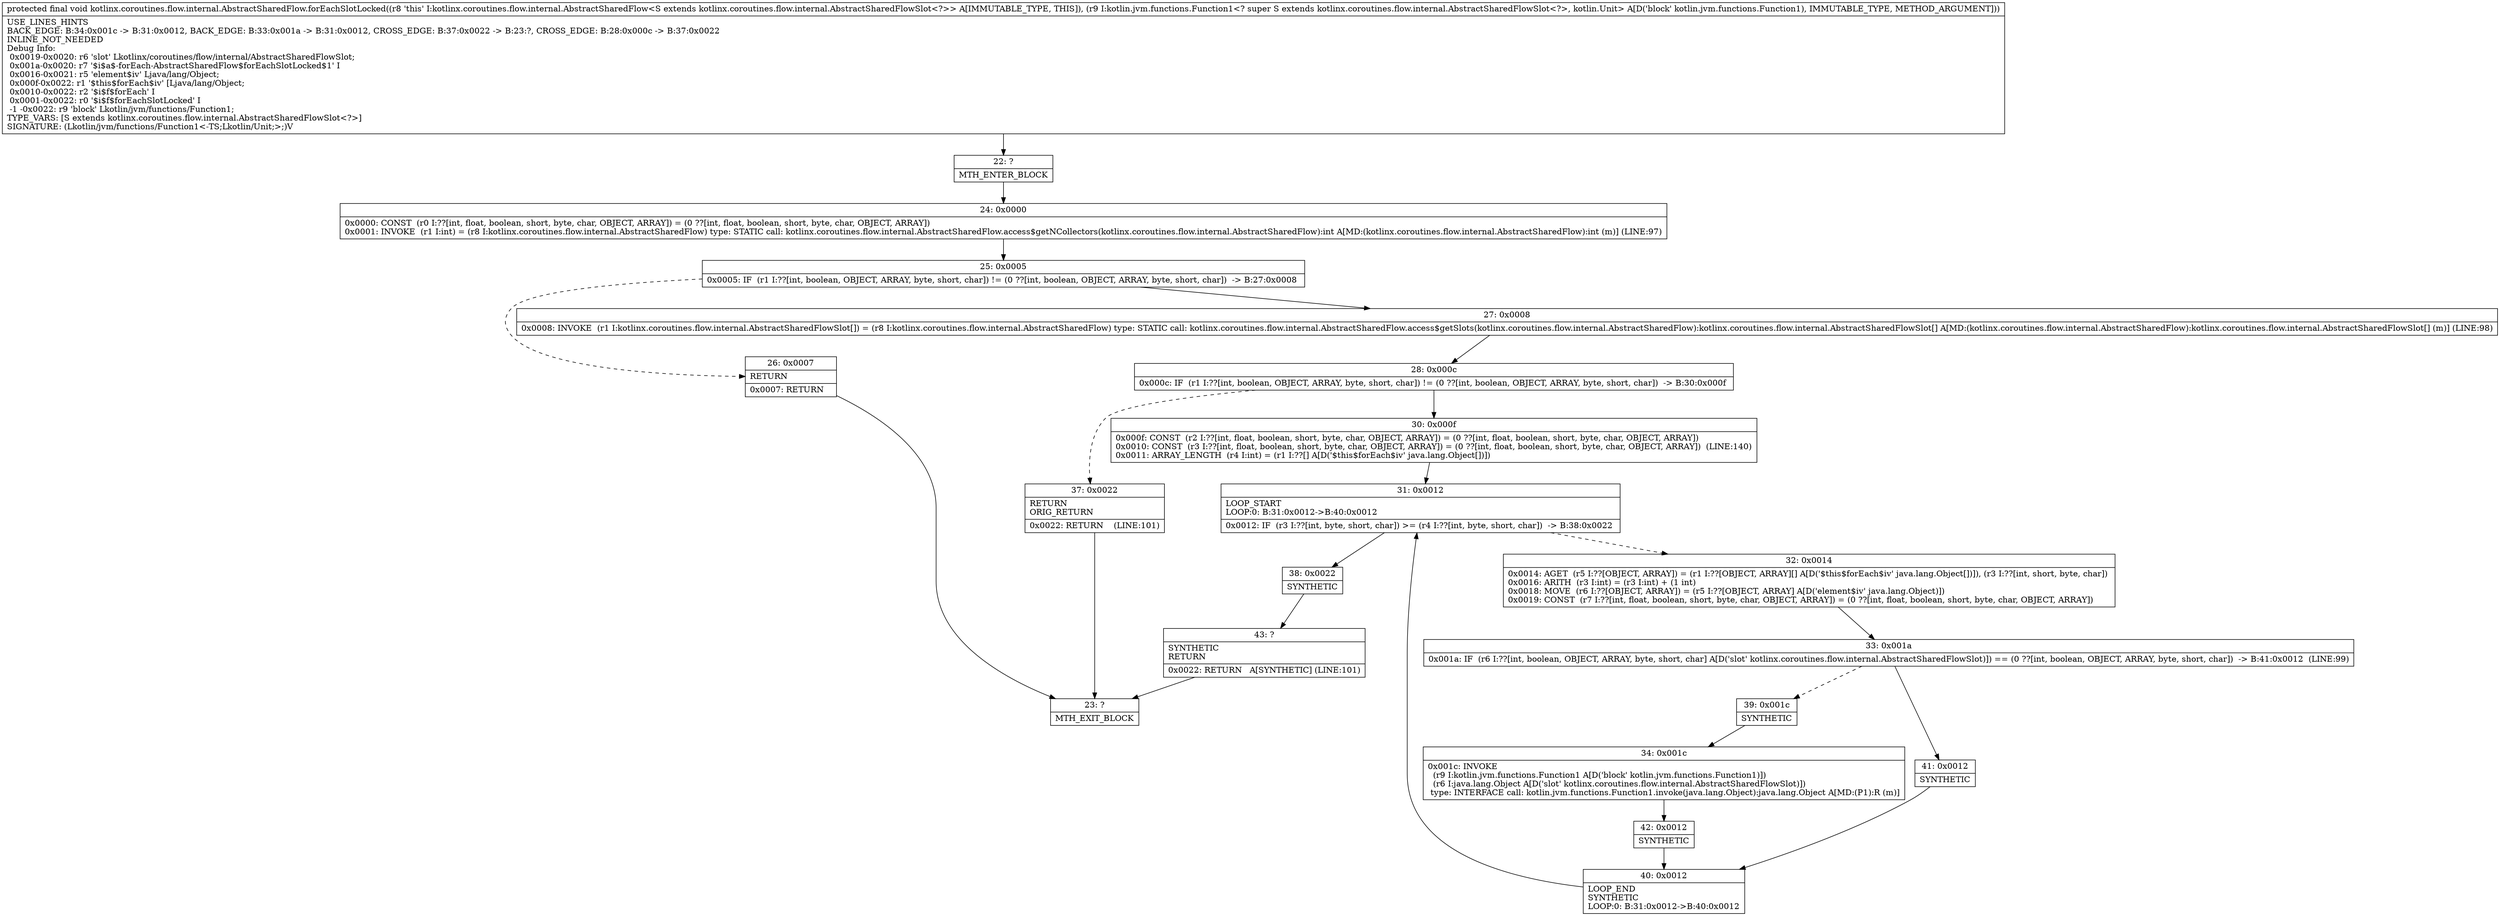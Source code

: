 digraph "CFG forkotlinx.coroutines.flow.internal.AbstractSharedFlow.forEachSlotLocked(Lkotlin\/jvm\/functions\/Function1;)V" {
Node_22 [shape=record,label="{22\:\ ?|MTH_ENTER_BLOCK\l}"];
Node_24 [shape=record,label="{24\:\ 0x0000|0x0000: CONST  (r0 I:??[int, float, boolean, short, byte, char, OBJECT, ARRAY]) = (0 ??[int, float, boolean, short, byte, char, OBJECT, ARRAY]) \l0x0001: INVOKE  (r1 I:int) = (r8 I:kotlinx.coroutines.flow.internal.AbstractSharedFlow) type: STATIC call: kotlinx.coroutines.flow.internal.AbstractSharedFlow.access$getNCollectors(kotlinx.coroutines.flow.internal.AbstractSharedFlow):int A[MD:(kotlinx.coroutines.flow.internal.AbstractSharedFlow):int (m)] (LINE:97)\l}"];
Node_25 [shape=record,label="{25\:\ 0x0005|0x0005: IF  (r1 I:??[int, boolean, OBJECT, ARRAY, byte, short, char]) != (0 ??[int, boolean, OBJECT, ARRAY, byte, short, char])  \-\> B:27:0x0008 \l}"];
Node_26 [shape=record,label="{26\:\ 0x0007|RETURN\l|0x0007: RETURN   \l}"];
Node_23 [shape=record,label="{23\:\ ?|MTH_EXIT_BLOCK\l}"];
Node_27 [shape=record,label="{27\:\ 0x0008|0x0008: INVOKE  (r1 I:kotlinx.coroutines.flow.internal.AbstractSharedFlowSlot[]) = (r8 I:kotlinx.coroutines.flow.internal.AbstractSharedFlow) type: STATIC call: kotlinx.coroutines.flow.internal.AbstractSharedFlow.access$getSlots(kotlinx.coroutines.flow.internal.AbstractSharedFlow):kotlinx.coroutines.flow.internal.AbstractSharedFlowSlot[] A[MD:(kotlinx.coroutines.flow.internal.AbstractSharedFlow):kotlinx.coroutines.flow.internal.AbstractSharedFlowSlot[] (m)] (LINE:98)\l}"];
Node_28 [shape=record,label="{28\:\ 0x000c|0x000c: IF  (r1 I:??[int, boolean, OBJECT, ARRAY, byte, short, char]) != (0 ??[int, boolean, OBJECT, ARRAY, byte, short, char])  \-\> B:30:0x000f \l}"];
Node_30 [shape=record,label="{30\:\ 0x000f|0x000f: CONST  (r2 I:??[int, float, boolean, short, byte, char, OBJECT, ARRAY]) = (0 ??[int, float, boolean, short, byte, char, OBJECT, ARRAY]) \l0x0010: CONST  (r3 I:??[int, float, boolean, short, byte, char, OBJECT, ARRAY]) = (0 ??[int, float, boolean, short, byte, char, OBJECT, ARRAY])  (LINE:140)\l0x0011: ARRAY_LENGTH  (r4 I:int) = (r1 I:??[] A[D('$this$forEach$iv' java.lang.Object[])]) \l}"];
Node_31 [shape=record,label="{31\:\ 0x0012|LOOP_START\lLOOP:0: B:31:0x0012\-\>B:40:0x0012\l|0x0012: IF  (r3 I:??[int, byte, short, char]) \>= (r4 I:??[int, byte, short, char])  \-\> B:38:0x0022 \l}"];
Node_32 [shape=record,label="{32\:\ 0x0014|0x0014: AGET  (r5 I:??[OBJECT, ARRAY]) = (r1 I:??[OBJECT, ARRAY][] A[D('$this$forEach$iv' java.lang.Object[])]), (r3 I:??[int, short, byte, char]) \l0x0016: ARITH  (r3 I:int) = (r3 I:int) + (1 int) \l0x0018: MOVE  (r6 I:??[OBJECT, ARRAY]) = (r5 I:??[OBJECT, ARRAY] A[D('element$iv' java.lang.Object)]) \l0x0019: CONST  (r7 I:??[int, float, boolean, short, byte, char, OBJECT, ARRAY]) = (0 ??[int, float, boolean, short, byte, char, OBJECT, ARRAY]) \l}"];
Node_33 [shape=record,label="{33\:\ 0x001a|0x001a: IF  (r6 I:??[int, boolean, OBJECT, ARRAY, byte, short, char] A[D('slot' kotlinx.coroutines.flow.internal.AbstractSharedFlowSlot)]) == (0 ??[int, boolean, OBJECT, ARRAY, byte, short, char])  \-\> B:41:0x0012  (LINE:99)\l}"];
Node_39 [shape=record,label="{39\:\ 0x001c|SYNTHETIC\l}"];
Node_34 [shape=record,label="{34\:\ 0x001c|0x001c: INVOKE  \l  (r9 I:kotlin.jvm.functions.Function1 A[D('block' kotlin.jvm.functions.Function1)])\l  (r6 I:java.lang.Object A[D('slot' kotlinx.coroutines.flow.internal.AbstractSharedFlowSlot)])\l type: INTERFACE call: kotlin.jvm.functions.Function1.invoke(java.lang.Object):java.lang.Object A[MD:(P1):R (m)]\l}"];
Node_42 [shape=record,label="{42\:\ 0x0012|SYNTHETIC\l}"];
Node_40 [shape=record,label="{40\:\ 0x0012|LOOP_END\lSYNTHETIC\lLOOP:0: B:31:0x0012\-\>B:40:0x0012\l}"];
Node_41 [shape=record,label="{41\:\ 0x0012|SYNTHETIC\l}"];
Node_38 [shape=record,label="{38\:\ 0x0022|SYNTHETIC\l}"];
Node_43 [shape=record,label="{43\:\ ?|SYNTHETIC\lRETURN\l|0x0022: RETURN   A[SYNTHETIC] (LINE:101)\l}"];
Node_37 [shape=record,label="{37\:\ 0x0022|RETURN\lORIG_RETURN\l|0x0022: RETURN    (LINE:101)\l}"];
MethodNode[shape=record,label="{protected final void kotlinx.coroutines.flow.internal.AbstractSharedFlow.forEachSlotLocked((r8 'this' I:kotlinx.coroutines.flow.internal.AbstractSharedFlow\<S extends kotlinx.coroutines.flow.internal.AbstractSharedFlowSlot\<?\>\> A[IMMUTABLE_TYPE, THIS]), (r9 I:kotlin.jvm.functions.Function1\<? super S extends kotlinx.coroutines.flow.internal.AbstractSharedFlowSlot\<?\>, kotlin.Unit\> A[D('block' kotlin.jvm.functions.Function1), IMMUTABLE_TYPE, METHOD_ARGUMENT]))  | USE_LINES_HINTS\lBACK_EDGE: B:34:0x001c \-\> B:31:0x0012, BACK_EDGE: B:33:0x001a \-\> B:31:0x0012, CROSS_EDGE: B:37:0x0022 \-\> B:23:?, CROSS_EDGE: B:28:0x000c \-\> B:37:0x0022\lINLINE_NOT_NEEDED\lDebug Info:\l  0x0019\-0x0020: r6 'slot' Lkotlinx\/coroutines\/flow\/internal\/AbstractSharedFlowSlot;\l  0x001a\-0x0020: r7 '$i$a$\-forEach\-AbstractSharedFlow$forEachSlotLocked$1' I\l  0x0016\-0x0021: r5 'element$iv' Ljava\/lang\/Object;\l  0x000f\-0x0022: r1 '$this$forEach$iv' [Ljava\/lang\/Object;\l  0x0010\-0x0022: r2 '$i$f$forEach' I\l  0x0001\-0x0022: r0 '$i$f$forEachSlotLocked' I\l  \-1 \-0x0022: r9 'block' Lkotlin\/jvm\/functions\/Function1;\lTYPE_VARS: [S extends kotlinx.coroutines.flow.internal.AbstractSharedFlowSlot\<?\>]\lSIGNATURE: (Lkotlin\/jvm\/functions\/Function1\<\-TS;Lkotlin\/Unit;\>;)V\l}"];
MethodNode -> Node_22;Node_22 -> Node_24;
Node_24 -> Node_25;
Node_25 -> Node_26[style=dashed];
Node_25 -> Node_27;
Node_26 -> Node_23;
Node_27 -> Node_28;
Node_28 -> Node_30;
Node_28 -> Node_37[style=dashed];
Node_30 -> Node_31;
Node_31 -> Node_32[style=dashed];
Node_31 -> Node_38;
Node_32 -> Node_33;
Node_33 -> Node_39[style=dashed];
Node_33 -> Node_41;
Node_39 -> Node_34;
Node_34 -> Node_42;
Node_42 -> Node_40;
Node_40 -> Node_31;
Node_41 -> Node_40;
Node_38 -> Node_43;
Node_43 -> Node_23;
Node_37 -> Node_23;
}


